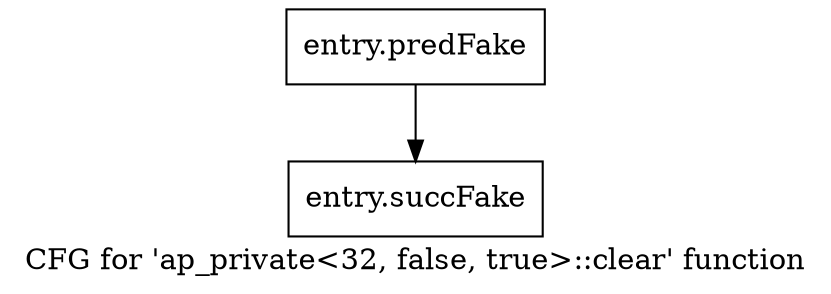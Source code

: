digraph "CFG for 'ap_private\<32, false, true\>::clear' function" {
	label="CFG for 'ap_private\<32, false, true\>::clear' function";

	Node0x59bc850 [shape=record,filename="",linenumber="",label="{entry.predFake}"];
	Node0x59bc850 -> Node0x5ad99d0[ callList="" memoryops="" filename="/home/omerfaruk/tools/Xilinx/Vitis_HLS/2023.2/include/etc/ap_private.h" execusionnum="0"];
	Node0x5ad99d0 [shape=record,filename="/home/omerfaruk/tools/Xilinx/Vitis_HLS/2023.2/include/etc/ap_private.h",linenumber="1827",label="{entry.succFake}"];
}
